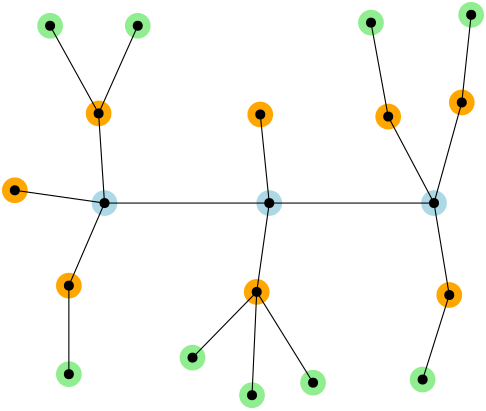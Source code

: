 <?xml version="1.0"?>
<!DOCTYPE ipe SYSTEM "ipe.dtd">
<ipe version="70218" creator="Ipe 7.2.23">
<info created="D:20221018084727" modified="D:20230311164115"/>
<ipestyle name="basic">
<symbol name="arrow/arc(spx)">
<path stroke="sym-stroke" fill="sym-stroke" pen="sym-pen">
0 0 m
-1 0.333 l
-1 -0.333 l
h
</path>
</symbol>
<symbol name="arrow/farc(spx)">
<path stroke="sym-stroke" fill="white" pen="sym-pen">
0 0 m
-1 0.333 l
-1 -0.333 l
h
</path>
</symbol>
<symbol name="arrow/ptarc(spx)">
<path stroke="sym-stroke" fill="sym-stroke" pen="sym-pen">
0 0 m
-1 0.333 l
-0.8 0 l
-1 -0.333 l
h
</path>
</symbol>
<symbol name="arrow/fptarc(spx)">
<path stroke="sym-stroke" fill="white" pen="sym-pen">
0 0 m
-1 0.333 l
-0.8 0 l
-1 -0.333 l
h
</path>
</symbol>
<symbol name="mark/circle(sx)" transformations="translations">
<path fill="sym-stroke">
0.6 0 0 0.6 0 0 e
0.4 0 0 0.4 0 0 e
</path>
</symbol>
<symbol name="mark/disk(sx)" transformations="translations">
<path fill="sym-stroke">
0.6 0 0 0.6 0 0 e
</path>
</symbol>
<symbol name="mark/fdisk(sfx)" transformations="translations">
<group>
<path fill="sym-fill">
0.5 0 0 0.5 0 0 e
</path>
<path fill="sym-stroke" fillrule="eofill">
0.6 0 0 0.6 0 0 e
0.4 0 0 0.4 0 0 e
</path>
</group>
</symbol>
<symbol name="mark/box(sx)" transformations="translations">
<path fill="sym-stroke" fillrule="eofill">
-0.6 -0.6 m
0.6 -0.6 l
0.6 0.6 l
-0.6 0.6 l
h
-0.4 -0.4 m
0.4 -0.4 l
0.4 0.4 l
-0.4 0.4 l
h
</path>
</symbol>
<symbol name="mark/square(sx)" transformations="translations">
<path fill="sym-stroke">
-0.6 -0.6 m
0.6 -0.6 l
0.6 0.6 l
-0.6 0.6 l
h
</path>
</symbol>
<symbol name="mark/fsquare(sfx)" transformations="translations">
<group>
<path fill="sym-fill">
-0.5 -0.5 m
0.5 -0.5 l
0.5 0.5 l
-0.5 0.5 l
h
</path>
<path fill="sym-stroke" fillrule="eofill">
-0.6 -0.6 m
0.6 -0.6 l
0.6 0.6 l
-0.6 0.6 l
h
-0.4 -0.4 m
0.4 -0.4 l
0.4 0.4 l
-0.4 0.4 l
h
</path>
</group>
</symbol>
<symbol name="mark/cross(sx)" transformations="translations">
<group>
<path fill="sym-stroke">
-0.43 -0.57 m
0.57 0.43 l
0.43 0.57 l
-0.57 -0.43 l
h
</path>
<path fill="sym-stroke">
-0.43 0.57 m
0.57 -0.43 l
0.43 -0.57 l
-0.57 0.43 l
h
</path>
</group>
</symbol>
<symbol name="arrow/fnormal(spx)">
<path stroke="sym-stroke" fill="white" pen="sym-pen">
0 0 m
-1 0.333 l
-1 -0.333 l
h
</path>
</symbol>
<symbol name="arrow/pointed(spx)">
<path stroke="sym-stroke" fill="sym-stroke" pen="sym-pen">
0 0 m
-1 0.333 l
-0.8 0 l
-1 -0.333 l
h
</path>
</symbol>
<symbol name="arrow/fpointed(spx)">
<path stroke="sym-stroke" fill="white" pen="sym-pen">
0 0 m
-1 0.333 l
-0.8 0 l
-1 -0.333 l
h
</path>
</symbol>
<symbol name="arrow/linear(spx)">
<path stroke="sym-stroke" pen="sym-pen">
-1 0.333 m
0 0 l
-1 -0.333 l
</path>
</symbol>
<symbol name="arrow/fdouble(spx)">
<path stroke="sym-stroke" fill="white" pen="sym-pen">
0 0 m
-1 0.333 l
-1 -0.333 l
h
-1 0 m
-2 0.333 l
-2 -0.333 l
h
</path>
</symbol>
<symbol name="arrow/double(spx)">
<path stroke="sym-stroke" fill="sym-stroke" pen="sym-pen">
0 0 m
-1 0.333 l
-1 -0.333 l
h
-1 0 m
-2 0.333 l
-2 -0.333 l
h
</path>
</symbol>
<symbol name="arrow/mid-normal(spx)">
<path stroke="sym-stroke" fill="sym-stroke" pen="sym-pen">
0.5 0 m
-0.5 0.333 l
-0.5 -0.333 l
h
</path>
</symbol>
<symbol name="arrow/mid-fnormal(spx)">
<path stroke="sym-stroke" fill="white" pen="sym-pen">
0.5 0 m
-0.5 0.333 l
-0.5 -0.333 l
h
</path>
</symbol>
<symbol name="arrow/mid-pointed(spx)">
<path stroke="sym-stroke" fill="sym-stroke" pen="sym-pen">
0.5 0 m
-0.5 0.333 l
-0.3 0 l
-0.5 -0.333 l
h
</path>
</symbol>
<symbol name="arrow/mid-fpointed(spx)">
<path stroke="sym-stroke" fill="white" pen="sym-pen">
0.5 0 m
-0.5 0.333 l
-0.3 0 l
-0.5 -0.333 l
h
</path>
</symbol>
<symbol name="arrow/mid-double(spx)">
<path stroke="sym-stroke" fill="sym-stroke" pen="sym-pen">
1 0 m
0 0.333 l
0 -0.333 l
h
0 0 m
-1 0.333 l
-1 -0.333 l
h
</path>
</symbol>
<symbol name="arrow/mid-fdouble(spx)">
<path stroke="sym-stroke" fill="white" pen="sym-pen">
1 0 m
0 0.333 l
0 -0.333 l
h
0 0 m
-1 0.333 l
-1 -0.333 l
h
</path>
</symbol>
<anglesize name="22.5 deg" value="22.5"/>
<anglesize name="30 deg" value="30"/>
<anglesize name="45 deg" value="45"/>
<anglesize name="60 deg" value="60"/>
<anglesize name="90 deg" value="90"/>
<arrowsize name="large" value="10"/>
<arrowsize name="small" value="5"/>
<arrowsize name="tiny" value="3"/>
<color name="blue" value="0 0 1"/>
<color name="brown" value="0.647 0.165 0.165"/>
<color name="darkblue" value="0 0 0.545"/>
<color name="darkcyan" value="0 0.545 0.545"/>
<color name="darkgray" value="0.663"/>
<color name="darkgreen" value="0 0.392 0"/>
<color name="darkmagenta" value="0.545 0 0.545"/>
<color name="darkorange" value="1 0.549 0"/>
<color name="darkred" value="0.545 0 0"/>
<color name="gold" value="1 0.843 0"/>
<color name="gray" value="0.745"/>
<color name="green" value="0 1 0"/>
<color name="lightblue" value="0.678 0.847 0.902"/>
<color name="lightcyan" value="0.878 1 1"/>
<color name="lightgray" value="0.827"/>
<color name="lightgreen" value="0.565 0.933 0.565"/>
<color name="lightyellow" value="1 1 0.878"/>
<color name="navy" value="0 0 0.502"/>
<color name="orange" value="1 0.647 0"/>
<color name="pink" value="1 0.753 0.796"/>
<color name="purple" value="0.627 0.125 0.941"/>
<color name="red" value="1 0 0"/>
<color name="seagreen" value="0.18 0.545 0.341"/>
<color name="turquoise" value="0.251 0.878 0.816"/>
<color name="violet" value="0.933 0.51 0.933"/>
<color name="yellow" value="1 1 0"/>
<dashstyle name="dash dot dotted" value="[4 2 1 2 1 2] 0"/>
<dashstyle name="dash dotted" value="[4 2 1 2] 0"/>
<dashstyle name="dashed" value="[4] 0"/>
<dashstyle name="dotted" value="[1 3] 0"/>
<gridsize name="10 pts (~3.5 mm)" value="10"/>
<gridsize name="14 pts (~5 mm)" value="14"/>
<gridsize name="16 pts (~6 mm)" value="16"/>
<gridsize name="20 pts (~7 mm)" value="20"/>
<gridsize name="28 pts (~10 mm)" value="28"/>
<gridsize name="32 pts (~12 mm)" value="32"/>
<gridsize name="4 pts" value="4"/>
<gridsize name="56 pts (~20 mm)" value="56"/>
<gridsize name="8 pts (~3 mm)" value="8"/>
<opacity name="10%" value="0.1"/>
<opacity name="30%" value="0.3"/>
<opacity name="50%" value="0.5"/>
<opacity name="75%" value="0.75"/>
<pen name="fat" value="1.2"/>
<pen name="heavier" value="0.8"/>
<pen name="ultrafat" value="2"/>
<symbolsize name="large" value="5"/>
<symbolsize name="small" value="2"/>
<symbolsize name="tiny" value="1.1"/>
<textsize name="Huge" value="\Huge"/>
<textsize name="LARGE" value="\LARGE"/>
<textsize name="Large" value="\Large"/>
<textsize name="footnote" value="\footnotesize"/>
<textsize name="huge" value="\huge"/>
<textsize name="large" value="\large"/>
<textsize name="small" value="\small"/>
<textsize name="tiny" value="\tiny"/>
<textstyle name="center" begin="\begin{center}" end="\end{center}"/>
<textstyle name="item" begin="\begin{itemize}\item{}" end="\end{itemize}"/>
<textstyle name="itemize" begin="\begin{itemize}" end="\end{itemize}"/>
<tiling name="falling" angle="-60" step="4" width="1"/>
<tiling name="rising" angle="30" step="4" width="1"/>
</ipestyle>
<page>
<layer name="alpha"/>
<view layers="alpha" active="alpha"/>
<path layer="alpha" matrix="1.23564 0 0 1.23564 102.817 -211.225" fill="0.678 0.847 0.902">
3.74962 0 0 3.74962 83.0643 742.465 e
</path>
<path matrix="1.23564 0 0 1.23564 162.127 -211.225" fill="0.678 0.847 0.902">
3.74962 0 0 3.74962 83.0643 742.465 e
</path>
<path matrix="1.23564 0 0 1.23564 221.437 -211.225" fill="0.678 0.847 0.902">
3.74962 0 0 3.74962 83.0643 742.465 e
</path>
<path matrix="1.23564 0 0 1.23564 83.2262 -147.401" fill="0.565 0.933 0.565">
3.74962 0 0 3.74962 83.0643 742.465 e
</path>
<path matrix="1.23564 0 0 1.23564 114.785 -147.401" fill="0.565 0.933 0.565">
3.74962 0 0 3.74962 83.0643 742.465 e
</path>
<path matrix="1.23564 0 0 1.23564 100.694 -178.958" fill="1 0.651 0">
3.74962 0 0 3.74962 83.0643 742.465 e
</path>
<path matrix="1.23564 0 0 1.23564 89.9888 -240.948" fill="1 0.651 0">
3.74962 0 0 3.74962 83.0643 742.465 e
</path>
<path matrix="1.23564 0 0 1.23564 134.507 -266.87" fill="0.565 0.933 0.565">
3.74962 0 0 3.74962 83.0643 742.465 e
</path>
<path matrix="1.23564 0 0 1.23564 157.611 -243.201" fill="1 0.651 0">
3.74962 0 0 3.74962 83.0643 742.465 e
</path>
<path matrix="1.23564 0 0 1.23564 155.922 -280.396" fill="0.565 0.933 0.565">
3.74962 0 0 3.74962 83.0643 742.465 e
</path>
<path matrix="1.23564 0 0 1.23564 177.899 -275.886" fill="0.565 0.933 0.565">
3.74962 0 0 3.74962 83.0643 742.465 e
</path>
<path matrix="1.23564 0 0 1.23564 217.347 -274.759" fill="0.565 0.933 0.565">
3.74962 0 0 3.74962 83.0643 742.465 e
</path>
<path matrix="1.23564 0 0 1.23564 226.926 -244.329" fill="1 0.651 0">
3.74962 0 0 3.74962 83.0643 742.465 e
</path>
<path matrix="1.23564 0 0 1.23564 204.95 -180.086" fill="1 0.651 0">
3.74962 0 0 3.74962 83.0643 742.465 e
</path>
<path matrix="1.23564 0 0 1.23564 198.751 -146.273" fill="0.565 0.933 0.565">
3.74962 0 0 3.74962 83.0643 742.465 e
</path>
<path matrix="1.23564 0 0 1.23564 234.817 -143.455" fill="0.565 0.933 0.565">
3.74962 0 0 3.74962 83.0643 742.465 e
</path>
<path matrix="1.23564 0 0 1.23564 231.436 -175.013" fill="1 0.651 0">
3.74962 0 0 3.74962 83.0643 742.465 e
</path>
<use matrix="1.23564 0 0 1.23564 -249.261 -183.467" name="mark/disk(sx)" pos="368 720" size="normal" stroke="black"/>
<use matrix="1.23564 0 0 1.23564 -249.261 -183.467" name="mark/disk(sx)" pos="416 720" size="normal" stroke="black"/>
<use matrix="1.23564 0 0 1.23564 -249.261 -183.467" name="mark/disk(sx)" pos="464 720" size="normal" stroke="black"/>
<use matrix="1.23564 0 0 1.23564 -249.261 -183.467" name="mark/disk(sx)" pos="366.283 746.114" size="normal" stroke="black"/>
<use matrix="1.23564 0 0 1.23564 -249.261 -183.467" name="mark/disk(sx)" pos="352.145 771.654" size="normal" stroke="black"/>
<use matrix="1.23564 0 0 1.23564 -249.261 -183.467" name="mark/disk(sx)" pos="377.685 771.654" size="normal" stroke="black"/>
<use matrix="1.23564 0 0 1.23564 -249.261 -183.467" name="mark/disk(sx)" pos="357.618 695.946" size="normal" stroke="black"/>
<use matrix="1.23564 0 0 1.23564 -249.261 -183.467" name="mark/disk(sx)" pos="412.346 694.122" size="normal" stroke="black"/>
<use matrix="1.23564 0 0 1.23564 -249.261 -183.467" name="mark/disk(sx)" pos="393.647 674.967" size="normal" stroke="black"/>
<use matrix="1.23564 0 0 1.23564 -249.261 -183.467" name="mark/disk(sx)" pos="410.978 664.021" size="normal" stroke="black"/>
<use matrix="1.23564 0 0 1.23564 -249.261 -183.467" name="mark/disk(sx)" pos="428.765 667.67" size="normal" stroke="black"/>
<use matrix="1.23564 0 0 1.23564 -249.261 -183.467" name="mark/disk(sx)" pos="468.443 693.21" size="normal" stroke="black"/>
<use matrix="1.23564 0 0 1.23564 -249.261 -183.467" name="mark/disk(sx)" pos="460.689 668.582" size="normal" stroke="black"/>
<use matrix="1.23564 0 0 1.23564 -249.261 -183.467" name="mark/disk(sx)" pos="450.656 745.202" size="normal" stroke="black"/>
<use matrix="1.23564 0 0 1.23564 -249.261 -183.467" name="mark/disk(sx)" pos="472.091 749.306" size="normal" stroke="black"/>
<use matrix="1.23564 0 0 1.23564 -249.261 -183.467" name="mark/disk(sx)" pos="445.639 772.566" size="normal" stroke="black"/>
<use matrix="1.23564 0 0 1.23564 -249.261 -183.467" name="mark/disk(sx)" pos="474.828 774.846" size="normal" stroke="black"/>
<path matrix="1.23564 0 0 1.23564 -249.261 -183.467" stroke="black">
357.618 695.946 m
368 720 l
366.283 746.114 l
352.145 771.654 l
</path>
<path matrix="1.23564 0 0 1.23564 -249.261 -183.467" stroke="black">
377.685 771.654 m
366.283 746.114 l
</path>
<path matrix="1.23564 0 0 1.23564 -249.261 -183.467" stroke="black">
416 720 m
412.346 694.122 l
393.647 674.967 l
</path>
<path matrix="1.23564 0 0 1.23564 -249.261 -183.467" stroke="black">
410.978 664.021 m
412.346 694.122 l
428.765 667.67 l
</path>
<path matrix="1.23564 0 0 1.23564 -249.261 -183.467" stroke="black">
468.443 693.21 m
464 720 l
450.656 745.202 l
445.639 772.566 l
</path>
<path matrix="1.23564 0 0 1.23564 -249.261 -183.467" stroke="black">
474.828 774.846 m
472.091 749.306 l
464 720 l
</path>
<path matrix="1.23564 0 0 1.23564 70.5285 -206.623" fill="1 0.651 0">
3.74962 0 0 3.74962 83.0643 742.465 e
</path>
<use matrix="1.23564 0 0 1.23564 -268.721 -149.143" name="mark/disk(sx)" pos="357.618 695.946" size="normal" stroke="black"/>
<path matrix="1.23564 0 0 1.23564 89.9843 -272.827" fill="0.565 0.933 0.565">
3.74962 0 0 3.74962 83.0643 742.465 e
</path>
<use matrix="1.23564 0 0 1.23564 -249.265 -215.347" name="mark/disk(sx)" pos="357.618 695.946" size="normal" stroke="black"/>
<path stroke="black">
192.626 676.469 m
192.622 644.59 l
</path>
<path matrix="1.23564 0 0 1.23564 158.89 -179.331" fill="1 0.651 0">
3.74962 0 0 3.74962 83.0643 742.465 e
</path>
<use matrix="1.23564 0 0 1.23564 -180.359 -121.85" name="mark/disk(sx)" pos="357.618 695.946" size="normal" stroke="black"/>
<path stroke="black">
264.765 706.192 m
261.528 738.086 l
</path>
<path stroke="black">
319.984 642.658 m
329.563 673.088 l
</path>
<path stroke="black">
205.454 706.191 m
264.765 706.192 l
324.075 706.191 l
</path>
<path stroke="black">
205.454 706.191 m
173.166 710.794 l
</path>
</page>
</ipe>
